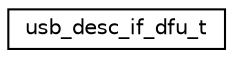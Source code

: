 digraph "Graphical Class Hierarchy"
{
 // LATEX_PDF_SIZE
  edge [fontname="Helvetica",fontsize="10",labelfontname="Helvetica",labelfontsize="10"];
  node [fontname="Helvetica",fontsize="10",shape=record];
  rankdir="LR";
  Node0 [label="usb_desc_if_dfu_t",height=0.2,width=0.4,color="black", fillcolor="white", style="filled",URL="$structusb__desc__if__dfu__t.html",tooltip="USB DFU interface descriptor."];
}
